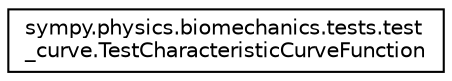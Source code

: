 digraph "Graphical Class Hierarchy"
{
 // LATEX_PDF_SIZE
  edge [fontname="Helvetica",fontsize="10",labelfontname="Helvetica",labelfontsize="10"];
  node [fontname="Helvetica",fontsize="10",shape=record];
  rankdir="LR";
  Node0 [label="sympy.physics.biomechanics.tests.test\l_curve.TestCharacteristicCurveFunction",height=0.2,width=0.4,color="black", fillcolor="white", style="filled",URL="$classsympy_1_1physics_1_1biomechanics_1_1tests_1_1test__curve_1_1TestCharacteristicCurveFunction.html",tooltip=" "];
}

